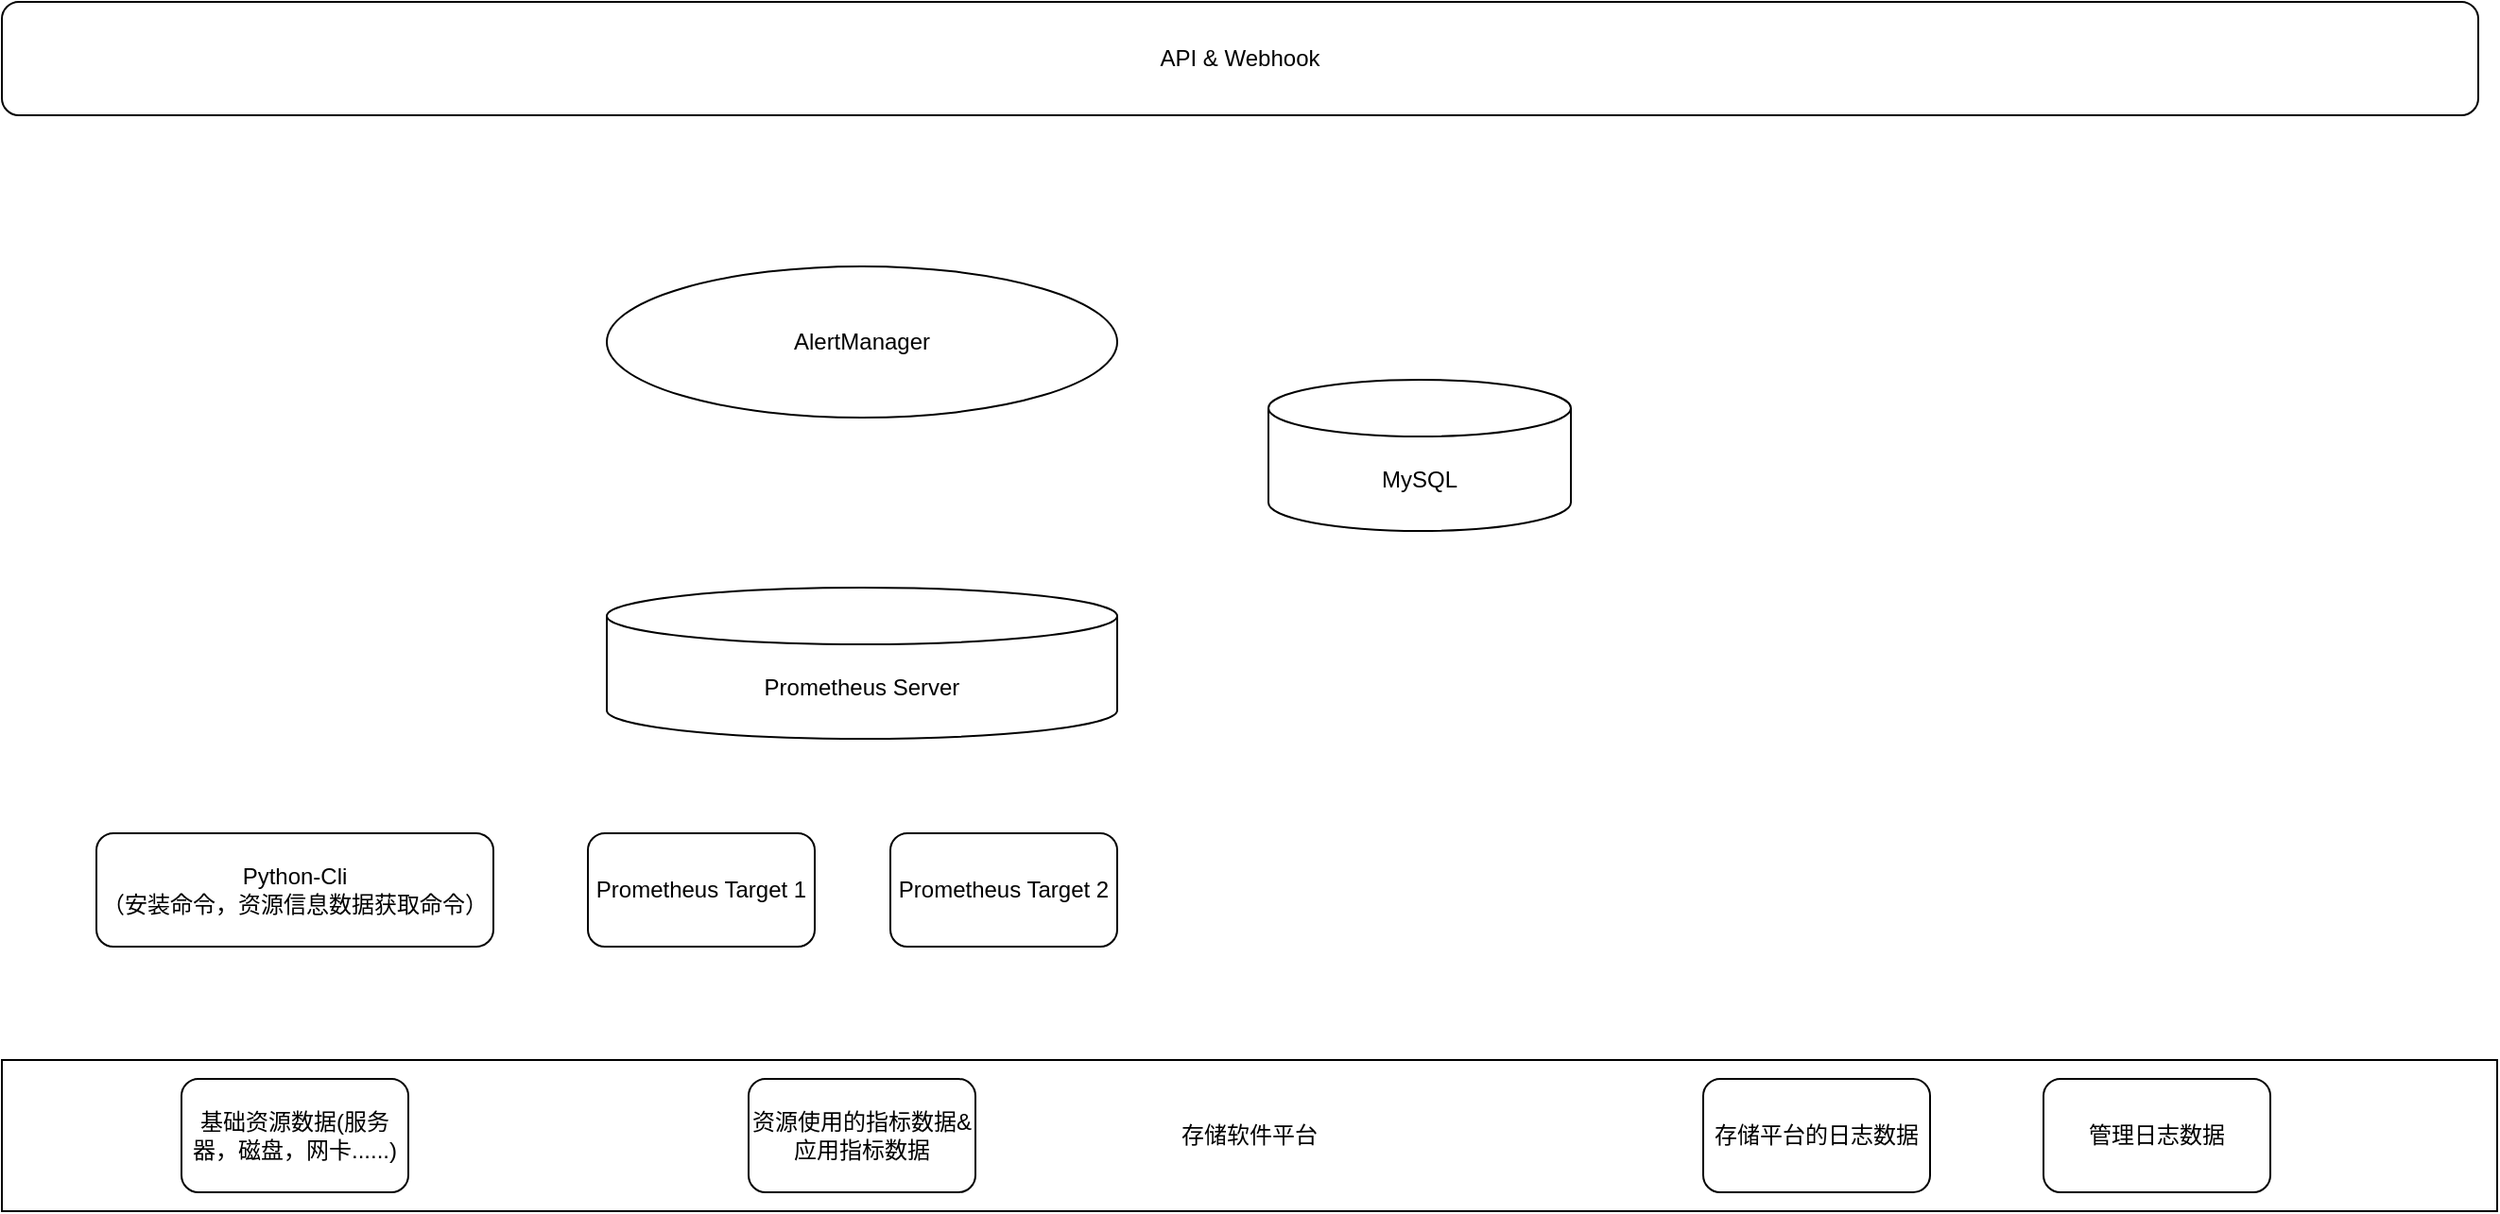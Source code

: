 <mxfile version="17.4.6" type="github">
  <diagram id="HKDHm3W87b2fDyW11oWb" name="Page-1">
    <mxGraphModel dx="1497" dy="876" grid="1" gridSize="10" guides="1" tooltips="1" connect="1" arrows="1" fold="1" page="1" pageScale="1" pageWidth="1600" pageHeight="900" math="0" shadow="0">
      <root>
        <mxCell id="0" />
        <mxCell id="1" parent="0" />
        <mxCell id="1yw1eaSJNUBTZV5YgKpg-1" value="存储软件平台" style="rounded=0;whiteSpace=wrap;html=1;" vertex="1" parent="1">
          <mxGeometry x="140" y="660" width="1320" height="80" as="geometry" />
        </mxCell>
        <mxCell id="1yw1eaSJNUBTZV5YgKpg-2" value="&lt;span&gt;基础资源数据(服务器，磁盘，网卡......)&lt;/span&gt;" style="rounded=1;whiteSpace=wrap;html=1;" vertex="1" parent="1">
          <mxGeometry x="235" y="670" width="120" height="60" as="geometry" />
        </mxCell>
        <mxCell id="1yw1eaSJNUBTZV5YgKpg-3" value="资源使用的指标数据&amp;amp;应用指标数据" style="rounded=1;whiteSpace=wrap;html=1;" vertex="1" parent="1">
          <mxGeometry x="535" y="670" width="120" height="60" as="geometry" />
        </mxCell>
        <mxCell id="1yw1eaSJNUBTZV5YgKpg-4" value="存储平台的日志数据" style="rounded=1;whiteSpace=wrap;html=1;" vertex="1" parent="1">
          <mxGeometry x="1040" y="670" width="120" height="60" as="geometry" />
        </mxCell>
        <mxCell id="1yw1eaSJNUBTZV5YgKpg-5" value="Python-Cli&lt;br&gt;（安装命令，资源信息数据获取命令）" style="rounded=1;whiteSpace=wrap;html=1;" vertex="1" parent="1">
          <mxGeometry x="190" y="540" width="210" height="60" as="geometry" />
        </mxCell>
        <mxCell id="1yw1eaSJNUBTZV5YgKpg-6" value="Prometheus Server" style="shape=cylinder3;whiteSpace=wrap;html=1;boundedLbl=1;backgroundOutline=1;size=15;" vertex="1" parent="1">
          <mxGeometry x="460" y="410" width="270" height="80" as="geometry" />
        </mxCell>
        <mxCell id="1yw1eaSJNUBTZV5YgKpg-7" value="Prometheus Target 1" style="rounded=1;whiteSpace=wrap;html=1;" vertex="1" parent="1">
          <mxGeometry x="450" y="540" width="120" height="60" as="geometry" />
        </mxCell>
        <mxCell id="1yw1eaSJNUBTZV5YgKpg-8" value="Prometheus Target 2" style="rounded=1;whiteSpace=wrap;html=1;" vertex="1" parent="1">
          <mxGeometry x="610" y="540" width="120" height="60" as="geometry" />
        </mxCell>
        <mxCell id="1yw1eaSJNUBTZV5YgKpg-10" value="AlertManager" style="ellipse;whiteSpace=wrap;html=1;" vertex="1" parent="1">
          <mxGeometry x="460" y="240" width="270" height="80" as="geometry" />
        </mxCell>
        <mxCell id="1yw1eaSJNUBTZV5YgKpg-11" value="API &amp;amp; Webhook" style="rounded=1;whiteSpace=wrap;html=1;" vertex="1" parent="1">
          <mxGeometry x="140" y="100" width="1310" height="60" as="geometry" />
        </mxCell>
        <mxCell id="1yw1eaSJNUBTZV5YgKpg-12" value="管理日志数据" style="rounded=1;whiteSpace=wrap;html=1;" vertex="1" parent="1">
          <mxGeometry x="1220" y="670" width="120" height="60" as="geometry" />
        </mxCell>
        <mxCell id="1yw1eaSJNUBTZV5YgKpg-13" value="MySQL" style="shape=cylinder3;whiteSpace=wrap;html=1;boundedLbl=1;backgroundOutline=1;size=15;" vertex="1" parent="1">
          <mxGeometry x="810" y="300" width="160" height="80" as="geometry" />
        </mxCell>
      </root>
    </mxGraphModel>
  </diagram>
</mxfile>

